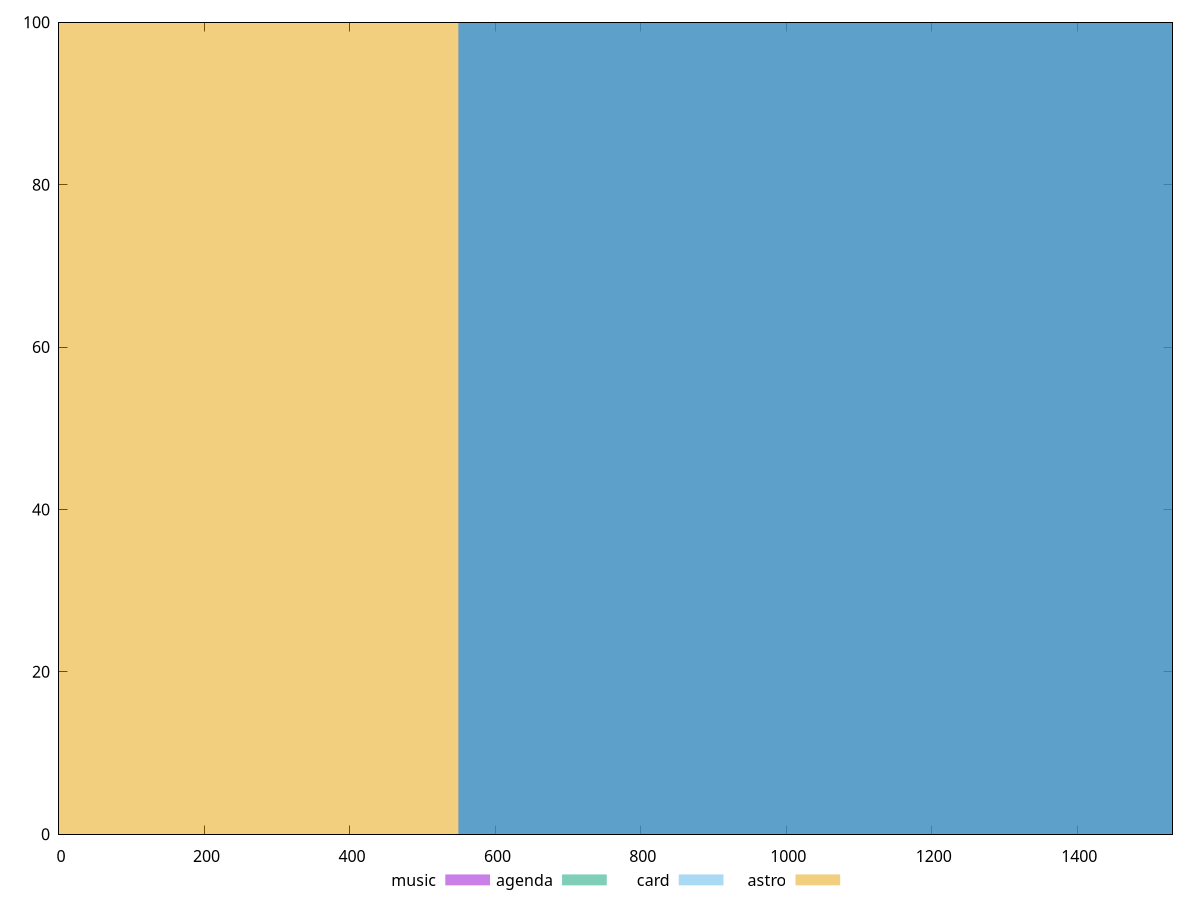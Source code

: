 reset

$music <<EOF
1098.3530122569946 100
EOF

$agenda <<EOF
1098.3530122569946 100
EOF

$card <<EOF
1098.3530122569946 100
EOF

$astro <<EOF
0 100
EOF

set key outside below
set boxwidth 1098.3530122569946
set xrange [0:1531]
set yrange [0:100]
set trange [0:100]
set style fill transparent solid 0.5 noborder
set terminal svg size 640, 520 enhanced background rgb 'white'
set output "reports/report_00031_2021-02-24T23-18-18.084Z/uses-rel-preload/comparison/histogram/all_raw.svg"

plot $music title "music" with boxes, \
     $agenda title "agenda" with boxes, \
     $card title "card" with boxes, \
     $astro title "astro" with boxes

reset
